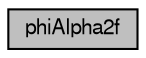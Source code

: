 digraph G
{
  bgcolor="transparent";
  edge [fontname="FreeSans",fontsize="10",labelfontname="FreeSans",labelfontsize="10"];
  node [fontname="FreeSans",fontsize="10",shape=record];
  rankdir=LR;
  Node1 [label="phiAlpha2f",height=0.2,width=0.4,color="black", fillcolor="grey75", style="filled" fontcolor="black"];
}
